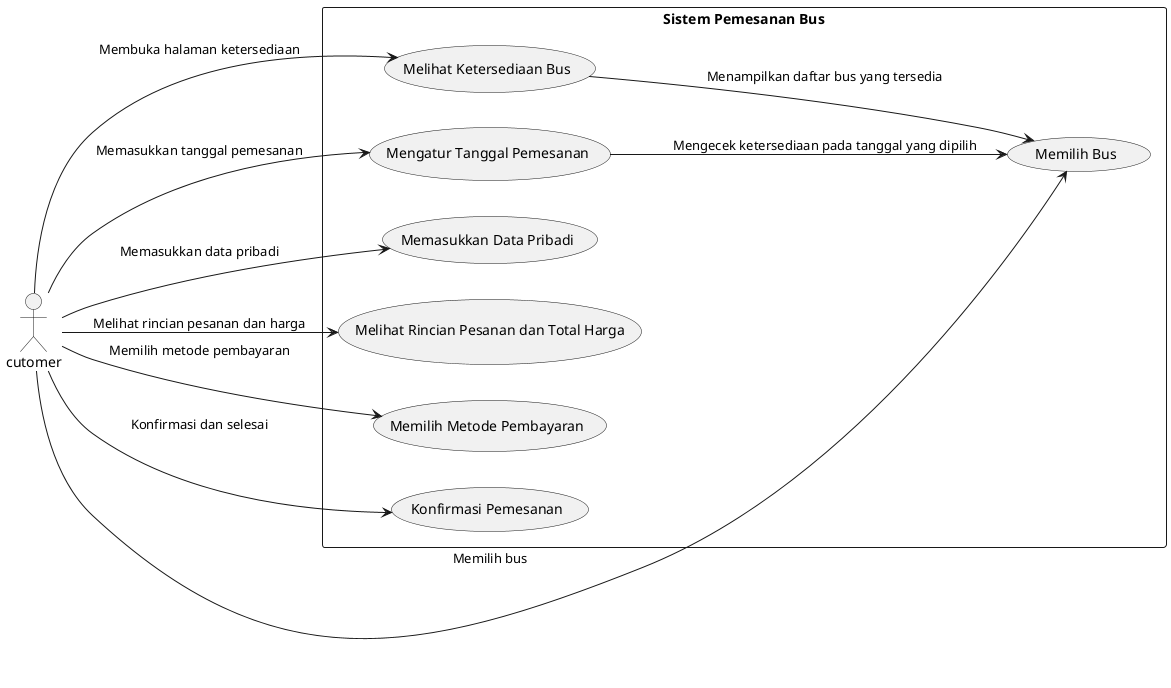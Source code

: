 @startuml
left to right direction

actor cutomer as U

rectangle "Sistem Pemesanan Bus" {
    usecase "Melihat Ketersediaan Bus" as UC1
    usecase "Memilih Bus" as UC2
    usecase "Mengatur Tanggal Pemesanan" as UC3
    usecase "Memasukkan Data Pribadi" as UC4
    usecase "Melihat Rincian Pesanan dan Total Harga" as UC5
    usecase "Memilih Metode Pembayaran" as UC6
    usecase "Konfirmasi Pemesanan" as UC7
}

U --> UC1 : Membuka halaman ketersediaan
UC1 --> UC2 : Menampilkan daftar bus yang tersedia
U --> UC2 : Memilih bus
U --> UC3 : Memasukkan tanggal pemesanan
UC3 --> UC2 : Mengecek ketersediaan pada tanggal yang dipilih
U --> UC4 : Memasukkan data pribadi
U --> UC5 : Melihat rincian pesanan dan harga
U --> UC6 : Memilih metode pembayaran
U --> UC7 : Konfirmasi dan selesai

@enduml
